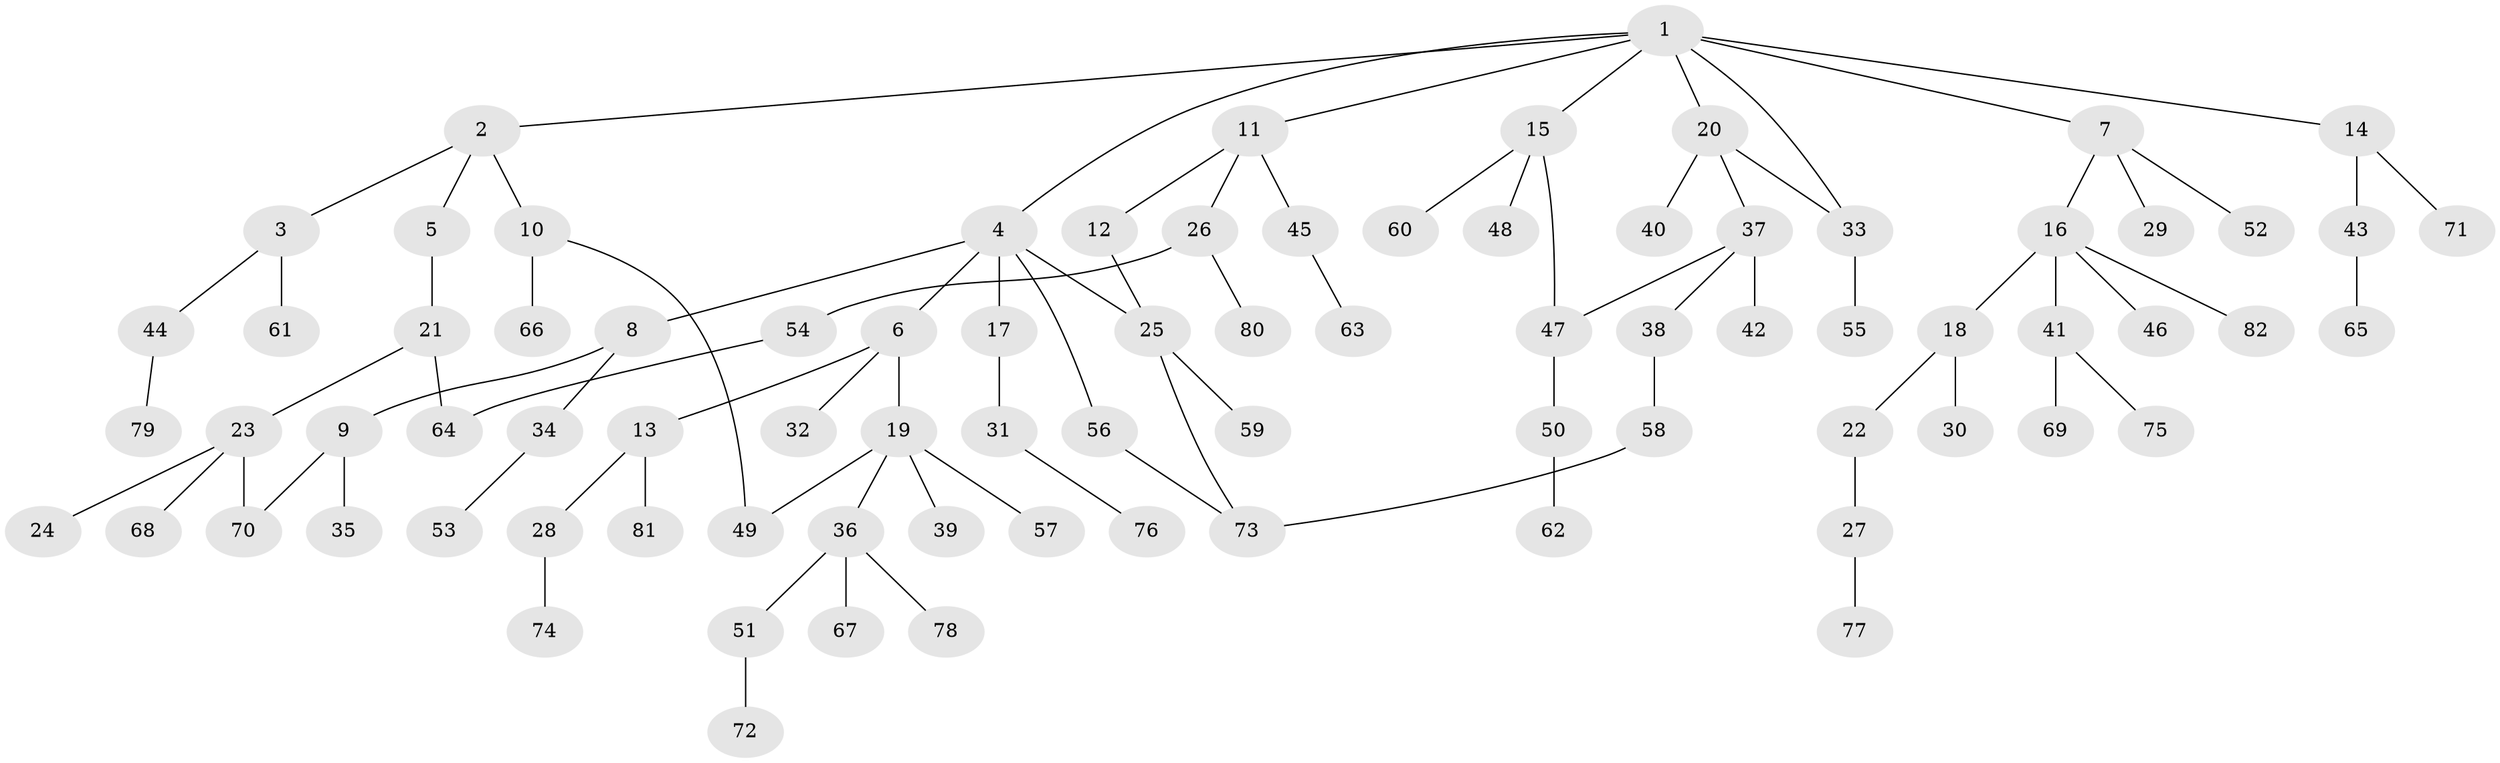 // Generated by graph-tools (version 1.1) at 2025/42/03/09/25 04:42:45]
// undirected, 82 vertices, 89 edges
graph export_dot {
graph [start="1"]
  node [color=gray90,style=filled];
  1;
  2;
  3;
  4;
  5;
  6;
  7;
  8;
  9;
  10;
  11;
  12;
  13;
  14;
  15;
  16;
  17;
  18;
  19;
  20;
  21;
  22;
  23;
  24;
  25;
  26;
  27;
  28;
  29;
  30;
  31;
  32;
  33;
  34;
  35;
  36;
  37;
  38;
  39;
  40;
  41;
  42;
  43;
  44;
  45;
  46;
  47;
  48;
  49;
  50;
  51;
  52;
  53;
  54;
  55;
  56;
  57;
  58;
  59;
  60;
  61;
  62;
  63;
  64;
  65;
  66;
  67;
  68;
  69;
  70;
  71;
  72;
  73;
  74;
  75;
  76;
  77;
  78;
  79;
  80;
  81;
  82;
  1 -- 2;
  1 -- 4;
  1 -- 7;
  1 -- 11;
  1 -- 14;
  1 -- 15;
  1 -- 20;
  1 -- 33;
  2 -- 3;
  2 -- 5;
  2 -- 10;
  3 -- 44;
  3 -- 61;
  4 -- 6;
  4 -- 8;
  4 -- 17;
  4 -- 56;
  4 -- 25;
  5 -- 21;
  6 -- 13;
  6 -- 19;
  6 -- 32;
  7 -- 16;
  7 -- 29;
  7 -- 52;
  8 -- 9;
  8 -- 34;
  9 -- 35;
  9 -- 70;
  10 -- 66;
  10 -- 49;
  11 -- 12;
  11 -- 26;
  11 -- 45;
  12 -- 25;
  13 -- 28;
  13 -- 81;
  14 -- 43;
  14 -- 71;
  15 -- 48;
  15 -- 60;
  15 -- 47;
  16 -- 18;
  16 -- 41;
  16 -- 46;
  16 -- 82;
  17 -- 31;
  18 -- 22;
  18 -- 30;
  19 -- 36;
  19 -- 39;
  19 -- 49;
  19 -- 57;
  20 -- 33;
  20 -- 37;
  20 -- 40;
  21 -- 23;
  21 -- 64;
  22 -- 27;
  23 -- 24;
  23 -- 68;
  23 -- 70;
  25 -- 59;
  25 -- 73;
  26 -- 54;
  26 -- 80;
  27 -- 77;
  28 -- 74;
  31 -- 76;
  33 -- 55;
  34 -- 53;
  36 -- 51;
  36 -- 67;
  36 -- 78;
  37 -- 38;
  37 -- 42;
  37 -- 47;
  38 -- 58;
  41 -- 69;
  41 -- 75;
  43 -- 65;
  44 -- 79;
  45 -- 63;
  47 -- 50;
  50 -- 62;
  51 -- 72;
  54 -- 64;
  56 -- 73;
  58 -- 73;
}
